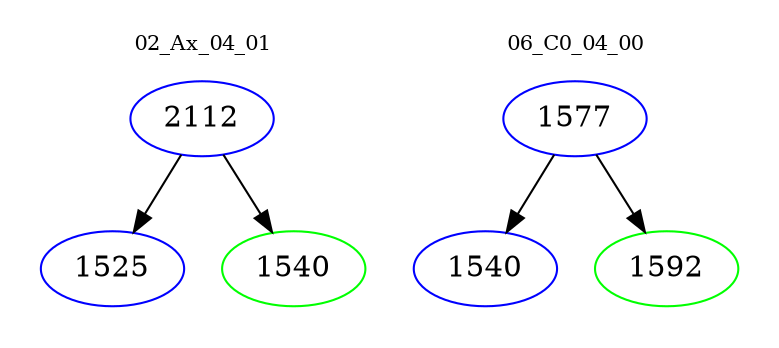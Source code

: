 digraph{
subgraph cluster_0 {
color = white
label = "02_Ax_04_01";
fontsize=10;
T0_2112 [label="2112", color="blue"]
T0_2112 -> T0_1525 [color="black"]
T0_1525 [label="1525", color="blue"]
T0_2112 -> T0_1540 [color="black"]
T0_1540 [label="1540", color="green"]
}
subgraph cluster_1 {
color = white
label = "06_C0_04_00";
fontsize=10;
T1_1577 [label="1577", color="blue"]
T1_1577 -> T1_1540 [color="black"]
T1_1540 [label="1540", color="blue"]
T1_1577 -> T1_1592 [color="black"]
T1_1592 [label="1592", color="green"]
}
}
